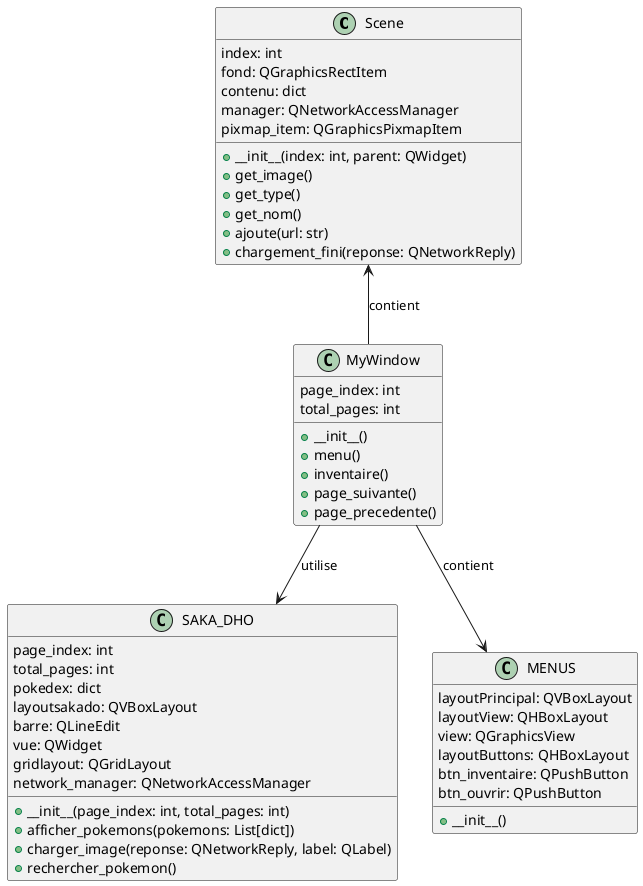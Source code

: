 @startuml plantuml

class Scene {
   index: int
   fond: QGraphicsRectItem
   contenu: dict
   manager: QNetworkAccessManager
   pixmap_item: QGraphicsPixmapItem
  + __init__(index: int, parent: QWidget)
  + get_image()
  + get_type()
  + get_nom()
  + ajoute(url: str)
  + chargement_fini(reponse: QNetworkReply)
}

class MyWindow {
   page_index: int
   total_pages: int
  + __init__()
  + menu()
  + inventaire()
  + page_suivante()
  + page_precedente()
}

class SAKA_DHO {
   page_index: int
   total_pages: int
   pokedex: dict
   layoutsakado: QVBoxLayout
   barre: QLineEdit
   vue: QWidget
   gridlayout: QGridLayout
   network_manager: QNetworkAccessManager
  + __init__(page_index: int, total_pages: int)
  + afficher_pokemons(pokemons: List[dict])
  + charger_image(reponse: QNetworkReply, label: QLabel)
  + rechercher_pokemon()
}

class MENUS {
   layoutPrincipal: QVBoxLayout
   layoutView: QHBoxLayout
   view: QGraphicsView
   layoutButtons: QHBoxLayout
   btn_inventaire: QPushButton
   btn_ouvrir: QPushButton
  + __init__()
}

Scene <-- MyWindow : contient
MyWindow --> SAKA_DHO : utilise
MyWindow --> MENUS : contient


@enduml
